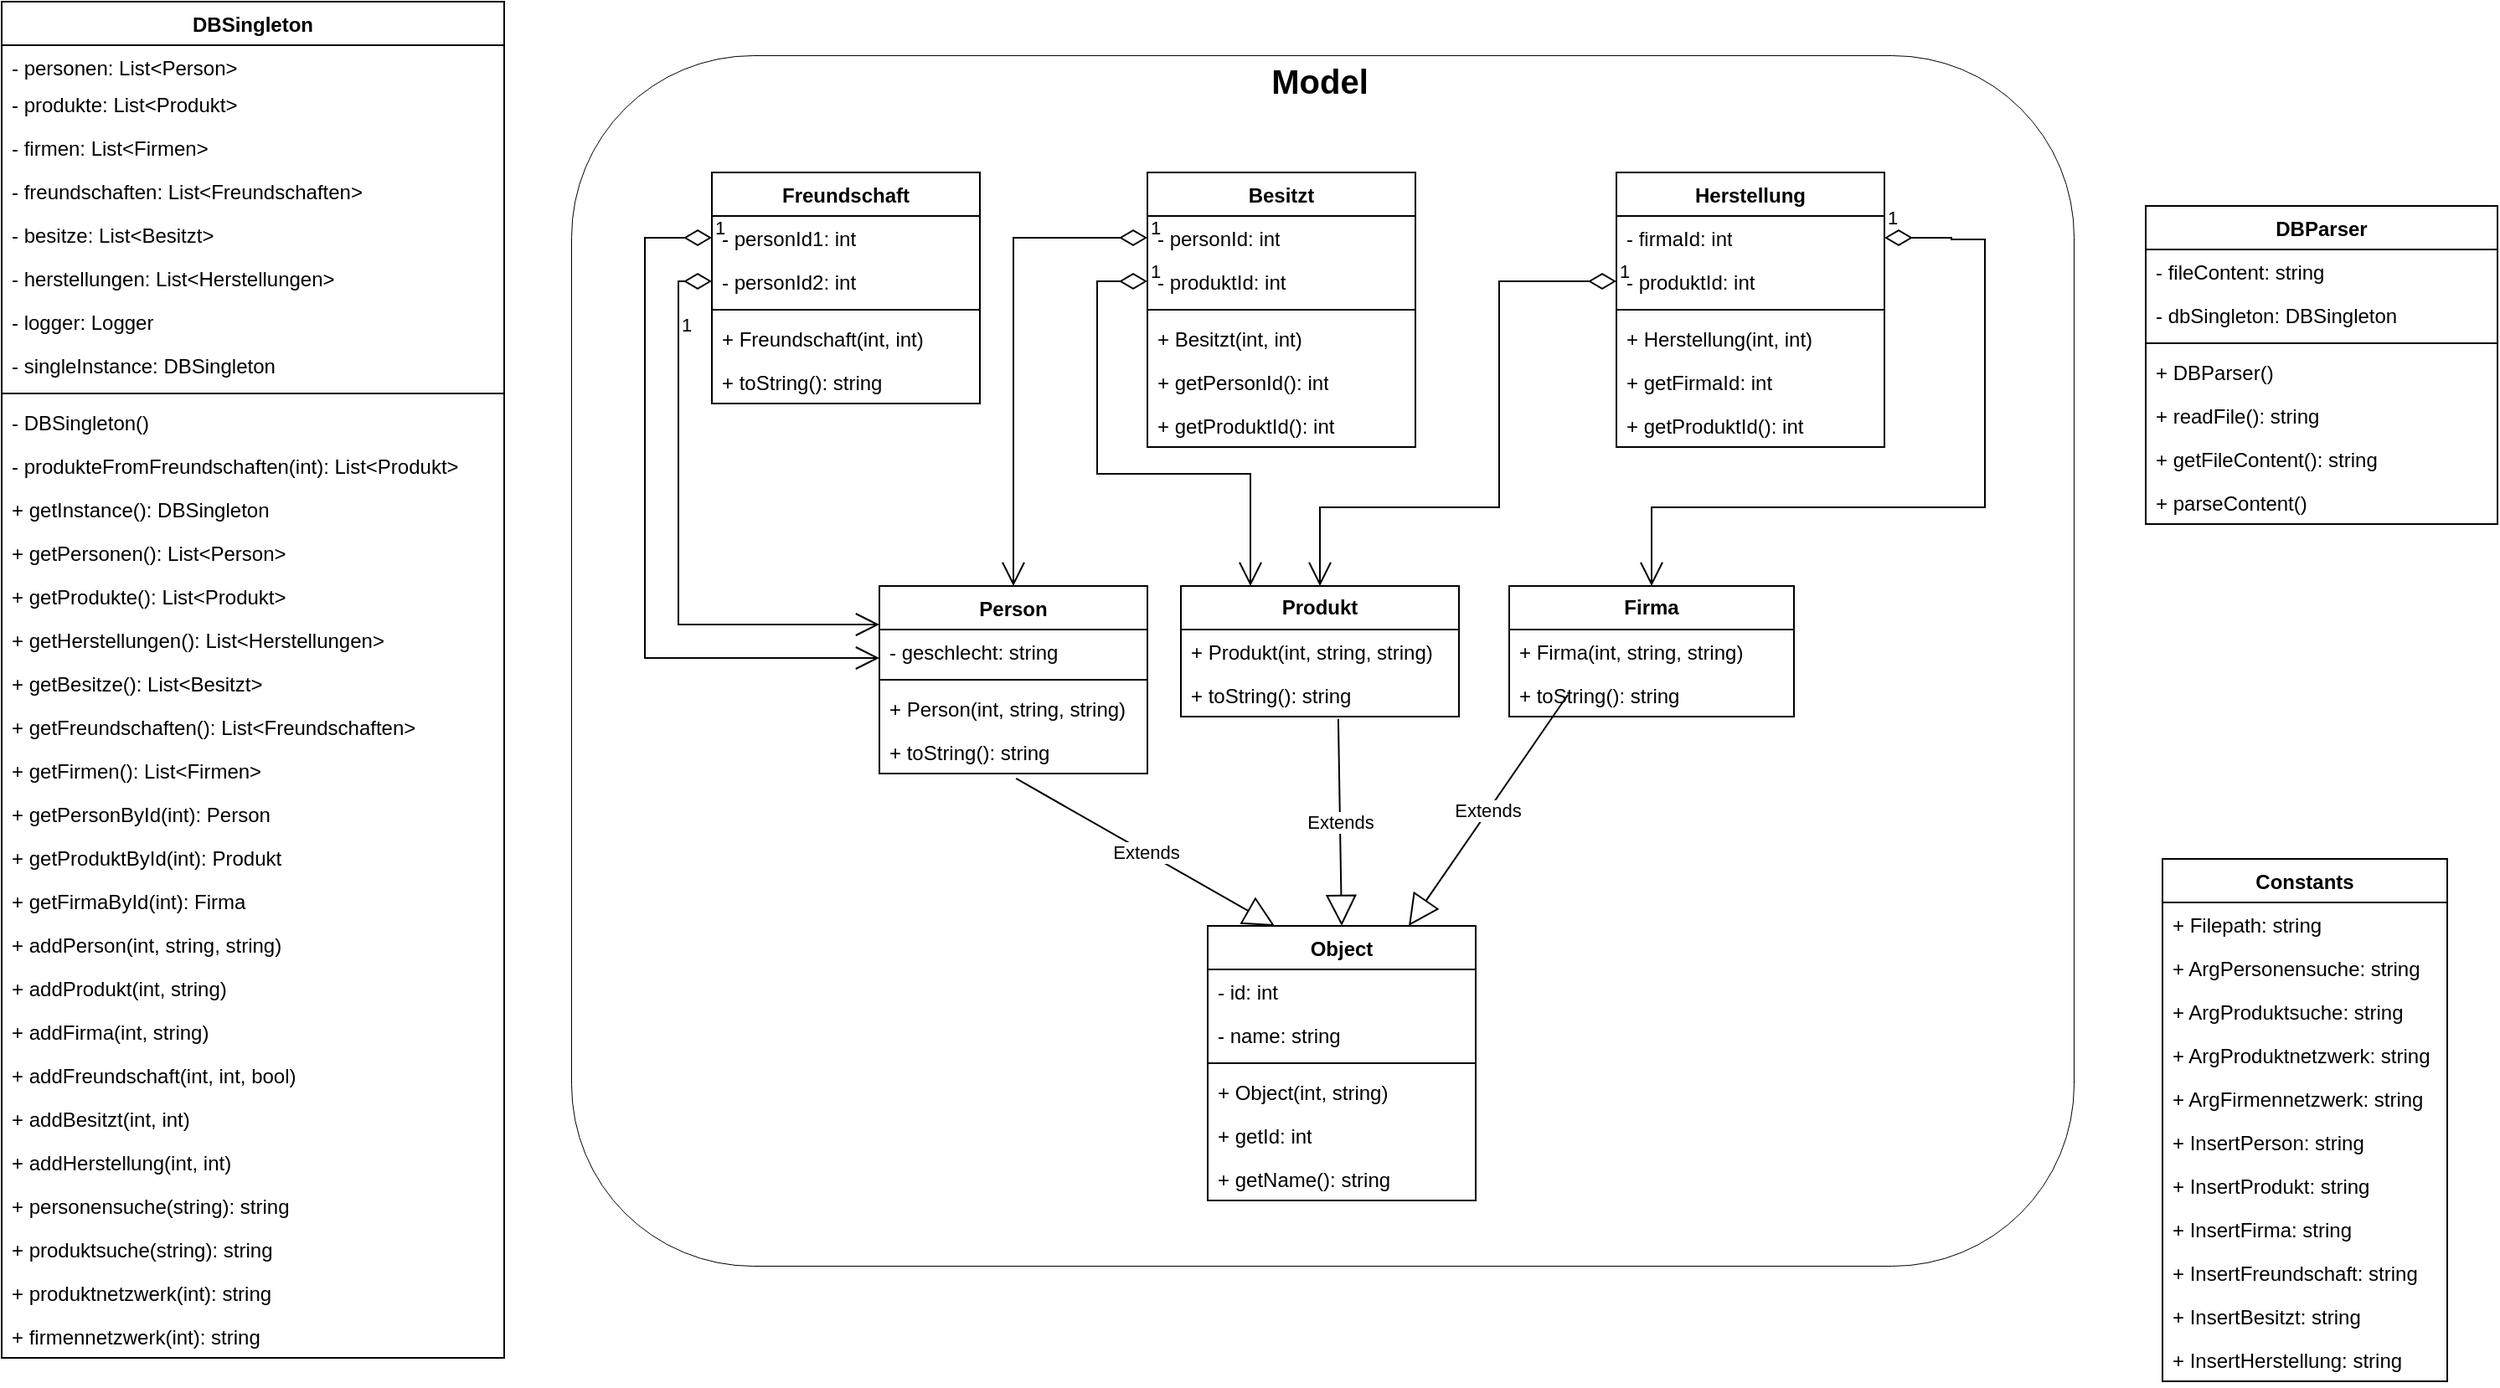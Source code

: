 <mxfile>
    <diagram name="UML" id="wL7OUZz8tftUAgFT7AXb">
        <mxGraphModel dx="1085" dy="783" grid="1" gridSize="10" guides="1" tooltips="1" connect="1" arrows="1" fold="1" page="1" pageScale="1" pageWidth="827" pageHeight="1169" math="0" shadow="0">
            <root>
                <mxCell id="0"/>
                <mxCell id="1" parent="0"/>
                <mxCell id="10" value="" style="rounded=1;whiteSpace=wrap;html=1;strokeWidth=0.5;" vertex="1" parent="1">
                    <mxGeometry x="370" y="170" width="897" height="723" as="geometry"/>
                </mxCell>
                <mxCell id="jcGyLuzeQQsFnMOwzXnM-38" value="Object" style="swimlane;fontStyle=1;align=center;verticalAlign=top;childLayout=stackLayout;horizontal=1;startSize=26;horizontalStack=0;resizeParent=1;resizeParentMax=0;resizeLast=0;collapsible=1;marginBottom=0;whiteSpace=wrap;html=1;" parent="1" vertex="1">
                    <mxGeometry x="750" y="690" width="160" height="164" as="geometry"/>
                </mxCell>
                <mxCell id="jcGyLuzeQQsFnMOwzXnM-39" value="- id: int" style="text;strokeColor=none;fillColor=none;align=left;verticalAlign=top;spacingLeft=4;spacingRight=4;overflow=hidden;rotatable=0;points=[[0,0.5],[1,0.5]];portConstraint=eastwest;whiteSpace=wrap;html=1;" parent="jcGyLuzeQQsFnMOwzXnM-38" vertex="1">
                    <mxGeometry y="26" width="160" height="26" as="geometry"/>
                </mxCell>
                <mxCell id="jcGyLuzeQQsFnMOwzXnM-58" value="- name: string" style="text;strokeColor=none;fillColor=none;align=left;verticalAlign=top;spacingLeft=4;spacingRight=4;overflow=hidden;rotatable=0;points=[[0,0.5],[1,0.5]];portConstraint=eastwest;whiteSpace=wrap;html=1;" parent="jcGyLuzeQQsFnMOwzXnM-38" vertex="1">
                    <mxGeometry y="52" width="160" height="26" as="geometry"/>
                </mxCell>
                <mxCell id="jcGyLuzeQQsFnMOwzXnM-40" value="" style="line;strokeWidth=1;fillColor=none;align=left;verticalAlign=middle;spacingTop=-1;spacingLeft=3;spacingRight=3;rotatable=0;labelPosition=right;points=[];portConstraint=eastwest;strokeColor=inherit;" parent="jcGyLuzeQQsFnMOwzXnM-38" vertex="1">
                    <mxGeometry y="78" width="160" height="8" as="geometry"/>
                </mxCell>
                <mxCell id="7" value="+ Object(int, string)" style="text;strokeColor=none;fillColor=none;align=left;verticalAlign=top;spacingLeft=4;spacingRight=4;overflow=hidden;rotatable=0;points=[[0,0.5],[1,0.5]];portConstraint=eastwest;whiteSpace=wrap;html=1;" vertex="1" parent="jcGyLuzeQQsFnMOwzXnM-38">
                    <mxGeometry y="86" width="160" height="26" as="geometry"/>
                </mxCell>
                <mxCell id="jcGyLuzeQQsFnMOwzXnM-41" value="+ getId: int" style="text;strokeColor=none;fillColor=none;align=left;verticalAlign=top;spacingLeft=4;spacingRight=4;overflow=hidden;rotatable=0;points=[[0,0.5],[1,0.5]];portConstraint=eastwest;whiteSpace=wrap;html=1;" parent="jcGyLuzeQQsFnMOwzXnM-38" vertex="1">
                    <mxGeometry y="112" width="160" height="26" as="geometry"/>
                </mxCell>
                <mxCell id="jcGyLuzeQQsFnMOwzXnM-59" value="+ getName(): string" style="text;strokeColor=none;fillColor=none;align=left;verticalAlign=top;spacingLeft=4;spacingRight=4;overflow=hidden;rotatable=0;points=[[0,0.5],[1,0.5]];portConstraint=eastwest;whiteSpace=wrap;html=1;" parent="jcGyLuzeQQsFnMOwzXnM-38" vertex="1">
                    <mxGeometry y="138" width="160" height="26" as="geometry"/>
                </mxCell>
                <mxCell id="jcGyLuzeQQsFnMOwzXnM-46" value="&lt;b&gt;Produkt&lt;/b&gt;" style="swimlane;fontStyle=0;childLayout=stackLayout;horizontal=1;startSize=26;fillColor=none;horizontalStack=0;resizeParent=1;resizeParentMax=0;resizeLast=0;collapsible=1;marginBottom=0;whiteSpace=wrap;html=1;" parent="1" vertex="1">
                    <mxGeometry x="734" y="487" width="166" height="78" as="geometry"/>
                </mxCell>
                <mxCell id="8" value="+ Produkt(int, string, string)" style="text;strokeColor=none;fillColor=none;align=left;verticalAlign=top;spacingLeft=4;spacingRight=4;overflow=hidden;rotatable=0;points=[[0,0.5],[1,0.5]];portConstraint=eastwest;whiteSpace=wrap;html=1;" vertex="1" parent="jcGyLuzeQQsFnMOwzXnM-46">
                    <mxGeometry y="26" width="166" height="26" as="geometry"/>
                </mxCell>
                <mxCell id="jcGyLuzeQQsFnMOwzXnM-47" value="+ toString(): string" style="text;strokeColor=none;fillColor=none;align=left;verticalAlign=top;spacingLeft=4;spacingRight=4;overflow=hidden;rotatable=0;points=[[0,0.5],[1,0.5]];portConstraint=eastwest;whiteSpace=wrap;html=1;" parent="jcGyLuzeQQsFnMOwzXnM-46" vertex="1">
                    <mxGeometry y="52" width="166" height="26" as="geometry"/>
                </mxCell>
                <mxCell id="jcGyLuzeQQsFnMOwzXnM-50" value="Extends" style="endArrow=block;endSize=16;endFill=0;html=1;rounded=0;exitX=0.51;exitY=1.115;exitDx=0;exitDy=0;exitPerimeter=0;entryX=0.25;entryY=0;entryDx=0;entryDy=0;" parent="1" source="jcGyLuzeQQsFnMOwzXnM-56" target="jcGyLuzeQQsFnMOwzXnM-38" edge="1">
                    <mxGeometry width="160" relative="1" as="geometry">
                        <mxPoint x="888" y="720" as="sourcePoint"/>
                        <mxPoint x="1048" y="720" as="targetPoint"/>
                    </mxGeometry>
                </mxCell>
                <mxCell id="jcGyLuzeQQsFnMOwzXnM-51" value="&lt;b&gt;Firma&lt;/b&gt;" style="swimlane;fontStyle=0;childLayout=stackLayout;horizontal=1;startSize=26;fillColor=none;horizontalStack=0;resizeParent=1;resizeParentMax=0;resizeLast=0;collapsible=1;marginBottom=0;whiteSpace=wrap;html=1;" parent="1" vertex="1">
                    <mxGeometry x="930" y="487" width="170" height="78" as="geometry"/>
                </mxCell>
                <mxCell id="9" value="+ Firma(int, string, string)" style="text;strokeColor=none;fillColor=none;align=left;verticalAlign=top;spacingLeft=4;spacingRight=4;overflow=hidden;rotatable=0;points=[[0,0.5],[1,0.5]];portConstraint=eastwest;whiteSpace=wrap;html=1;" vertex="1" parent="jcGyLuzeQQsFnMOwzXnM-51">
                    <mxGeometry y="26" width="170" height="26" as="geometry"/>
                </mxCell>
                <mxCell id="jcGyLuzeQQsFnMOwzXnM-52" value="+ toString(): string" style="text;strokeColor=none;fillColor=none;align=left;verticalAlign=top;spacingLeft=4;spacingRight=4;overflow=hidden;rotatable=0;points=[[0,0.5],[1,0.5]];portConstraint=eastwest;whiteSpace=wrap;html=1;" parent="jcGyLuzeQQsFnMOwzXnM-51" vertex="1">
                    <mxGeometry y="52" width="170" height="26" as="geometry"/>
                </mxCell>
                <mxCell id="jcGyLuzeQQsFnMOwzXnM-53" value="Person" style="swimlane;fontStyle=1;align=center;verticalAlign=top;childLayout=stackLayout;horizontal=1;startSize=26;horizontalStack=0;resizeParent=1;resizeParentMax=0;resizeLast=0;collapsible=1;marginBottom=0;whiteSpace=wrap;html=1;" parent="1" vertex="1">
                    <mxGeometry x="554" y="487" width="160" height="112" as="geometry"/>
                </mxCell>
                <mxCell id="jcGyLuzeQQsFnMOwzXnM-54" value="- geschlecht: string" style="text;strokeColor=none;fillColor=none;align=left;verticalAlign=top;spacingLeft=4;spacingRight=4;overflow=hidden;rotatable=0;points=[[0,0.5],[1,0.5]];portConstraint=eastwest;whiteSpace=wrap;html=1;" parent="jcGyLuzeQQsFnMOwzXnM-53" vertex="1">
                    <mxGeometry y="26" width="160" height="26" as="geometry"/>
                </mxCell>
                <mxCell id="jcGyLuzeQQsFnMOwzXnM-55" value="" style="line;strokeWidth=1;fillColor=none;align=left;verticalAlign=middle;spacingTop=-1;spacingLeft=3;spacingRight=3;rotatable=0;labelPosition=right;points=[];portConstraint=eastwest;strokeColor=inherit;" parent="jcGyLuzeQQsFnMOwzXnM-53" vertex="1">
                    <mxGeometry y="52" width="160" height="8" as="geometry"/>
                </mxCell>
                <mxCell id="6" value="+ Person(int, string, string)" style="text;strokeColor=none;fillColor=none;align=left;verticalAlign=top;spacingLeft=4;spacingRight=4;overflow=hidden;rotatable=0;points=[[0,0.5],[1,0.5]];portConstraint=eastwest;whiteSpace=wrap;html=1;" vertex="1" parent="jcGyLuzeQQsFnMOwzXnM-53">
                    <mxGeometry y="60" width="160" height="26" as="geometry"/>
                </mxCell>
                <mxCell id="jcGyLuzeQQsFnMOwzXnM-56" value="+ toString(): string" style="text;strokeColor=none;fillColor=none;align=left;verticalAlign=top;spacingLeft=4;spacingRight=4;overflow=hidden;rotatable=0;points=[[0,0.5],[1,0.5]];portConstraint=eastwest;whiteSpace=wrap;html=1;" parent="jcGyLuzeQQsFnMOwzXnM-53" vertex="1">
                    <mxGeometry y="86" width="160" height="26" as="geometry"/>
                </mxCell>
                <mxCell id="jcGyLuzeQQsFnMOwzXnM-60" value="Extends" style="endArrow=block;endSize=16;endFill=0;html=1;rounded=0;exitX=0.48;exitY=1.123;exitDx=0;exitDy=0;exitPerimeter=0;entryX=0.75;entryY=0;entryDx=0;entryDy=0;" parent="1" target="jcGyLuzeQQsFnMOwzXnM-38" edge="1">
                    <mxGeometry width="160" relative="1" as="geometry">
                        <mxPoint x="965" y="552" as="sourcePoint"/>
                        <mxPoint x="824" y="650" as="targetPoint"/>
                    </mxGeometry>
                </mxCell>
                <mxCell id="jcGyLuzeQQsFnMOwzXnM-61" value="Extends" style="endArrow=block;endSize=16;endFill=0;html=1;rounded=0;exitX=0.566;exitY=1.054;exitDx=0;exitDy=0;exitPerimeter=0;entryX=0.5;entryY=0;entryDx=0;entryDy=0;" parent="1" source="jcGyLuzeQQsFnMOwzXnM-47" target="jcGyLuzeQQsFnMOwzXnM-38" edge="1">
                    <mxGeometry width="160" relative="1" as="geometry">
                        <mxPoint x="975" y="562" as="sourcePoint"/>
                        <mxPoint x="834" y="660" as="targetPoint"/>
                    </mxGeometry>
                </mxCell>
                <mxCell id="jcGyLuzeQQsFnMOwzXnM-62" value="Besitzt" style="swimlane;fontStyle=1;align=center;verticalAlign=top;childLayout=stackLayout;horizontal=1;startSize=26;horizontalStack=0;resizeParent=1;resizeParentMax=0;resizeLast=0;collapsible=1;marginBottom=0;whiteSpace=wrap;html=1;" parent="1" vertex="1">
                    <mxGeometry x="714" y="240" width="160" height="164" as="geometry"/>
                </mxCell>
                <mxCell id="jcGyLuzeQQsFnMOwzXnM-63" value="- personId: int" style="text;strokeColor=none;fillColor=none;align=left;verticalAlign=top;spacingLeft=4;spacingRight=4;overflow=hidden;rotatable=0;points=[[0,0.5],[1,0.5]];portConstraint=eastwest;whiteSpace=wrap;html=1;" parent="jcGyLuzeQQsFnMOwzXnM-62" vertex="1">
                    <mxGeometry y="26" width="160" height="26" as="geometry"/>
                </mxCell>
                <mxCell id="jcGyLuzeQQsFnMOwzXnM-75" value="- produktId: int" style="text;strokeColor=none;fillColor=none;align=left;verticalAlign=top;spacingLeft=4;spacingRight=4;overflow=hidden;rotatable=0;points=[[0,0.5],[1,0.5]];portConstraint=eastwest;whiteSpace=wrap;html=1;" parent="jcGyLuzeQQsFnMOwzXnM-62" vertex="1">
                    <mxGeometry y="52" width="160" height="26" as="geometry"/>
                </mxCell>
                <mxCell id="jcGyLuzeQQsFnMOwzXnM-64" value="" style="line;strokeWidth=1;fillColor=none;align=left;verticalAlign=middle;spacingTop=-1;spacingLeft=3;spacingRight=3;rotatable=0;labelPosition=right;points=[];portConstraint=eastwest;strokeColor=inherit;" parent="jcGyLuzeQQsFnMOwzXnM-62" vertex="1">
                    <mxGeometry y="78" width="160" height="8" as="geometry"/>
                </mxCell>
                <mxCell id="4" value="+ Besitzt(int, int)" style="text;strokeColor=none;fillColor=none;align=left;verticalAlign=top;spacingLeft=4;spacingRight=4;overflow=hidden;rotatable=0;points=[[0,0.5],[1,0.5]];portConstraint=eastwest;whiteSpace=wrap;html=1;" vertex="1" parent="jcGyLuzeQQsFnMOwzXnM-62">
                    <mxGeometry y="86" width="160" height="26" as="geometry"/>
                </mxCell>
                <mxCell id="jcGyLuzeQQsFnMOwzXnM-65" value="+&amp;nbsp;getPersonId&lt;span style=&quot;background-color: initial;&quot;&gt;(): int&lt;/span&gt;" style="text;strokeColor=none;fillColor=none;align=left;verticalAlign=top;spacingLeft=4;spacingRight=4;overflow=hidden;rotatable=0;points=[[0,0.5],[1,0.5]];portConstraint=eastwest;whiteSpace=wrap;html=1;" parent="jcGyLuzeQQsFnMOwzXnM-62" vertex="1">
                    <mxGeometry y="112" width="160" height="26" as="geometry"/>
                </mxCell>
                <mxCell id="jcGyLuzeQQsFnMOwzXnM-76" value="+&amp;nbsp;getProduktId(): int" style="text;strokeColor=none;fillColor=none;align=left;verticalAlign=top;spacingLeft=4;spacingRight=4;overflow=hidden;rotatable=0;points=[[0,0.5],[1,0.5]];portConstraint=eastwest;whiteSpace=wrap;html=1;" parent="jcGyLuzeQQsFnMOwzXnM-62" vertex="1">
                    <mxGeometry y="138" width="160" height="26" as="geometry"/>
                </mxCell>
                <mxCell id="jcGyLuzeQQsFnMOwzXnM-66" value="Freundschaft" style="swimlane;fontStyle=1;align=center;verticalAlign=top;childLayout=stackLayout;horizontal=1;startSize=26;horizontalStack=0;resizeParent=1;resizeParentMax=0;resizeLast=0;collapsible=1;marginBottom=0;whiteSpace=wrap;html=1;" parent="1" vertex="1">
                    <mxGeometry x="454" y="240" width="160" height="138" as="geometry"/>
                </mxCell>
                <mxCell id="jcGyLuzeQQsFnMOwzXnM-67" value="- personId1: int" style="text;strokeColor=none;fillColor=none;align=left;verticalAlign=top;spacingLeft=4;spacingRight=4;overflow=hidden;rotatable=0;points=[[0,0.5],[1,0.5]];portConstraint=eastwest;whiteSpace=wrap;html=1;" parent="jcGyLuzeQQsFnMOwzXnM-66" vertex="1">
                    <mxGeometry y="26" width="160" height="26" as="geometry"/>
                </mxCell>
                <mxCell id="jcGyLuzeQQsFnMOwzXnM-79" value="- personId2: int" style="text;strokeColor=none;fillColor=none;align=left;verticalAlign=top;spacingLeft=4;spacingRight=4;overflow=hidden;rotatable=0;points=[[0,0.5],[1,0.5]];portConstraint=eastwest;whiteSpace=wrap;html=1;" parent="jcGyLuzeQQsFnMOwzXnM-66" vertex="1">
                    <mxGeometry y="52" width="160" height="26" as="geometry"/>
                </mxCell>
                <mxCell id="jcGyLuzeQQsFnMOwzXnM-68" value="" style="line;strokeWidth=1;fillColor=none;align=left;verticalAlign=middle;spacingTop=-1;spacingLeft=3;spacingRight=3;rotatable=0;labelPosition=right;points=[];portConstraint=eastwest;strokeColor=inherit;" parent="jcGyLuzeQQsFnMOwzXnM-66" vertex="1">
                    <mxGeometry y="78" width="160" height="8" as="geometry"/>
                </mxCell>
                <mxCell id="3" value="+ Freundschaft(int, int)" style="text;strokeColor=none;fillColor=none;align=left;verticalAlign=top;spacingLeft=4;spacingRight=4;overflow=hidden;rotatable=0;points=[[0,0.5],[1,0.5]];portConstraint=eastwest;whiteSpace=wrap;html=1;" vertex="1" parent="jcGyLuzeQQsFnMOwzXnM-66">
                    <mxGeometry y="86" width="160" height="26" as="geometry"/>
                </mxCell>
                <mxCell id="jcGyLuzeQQsFnMOwzXnM-69" value="+ toString(): string" style="text;strokeColor=none;fillColor=none;align=left;verticalAlign=top;spacingLeft=4;spacingRight=4;overflow=hidden;rotatable=0;points=[[0,0.5],[1,0.5]];portConstraint=eastwest;whiteSpace=wrap;html=1;" parent="jcGyLuzeQQsFnMOwzXnM-66" vertex="1">
                    <mxGeometry y="112" width="160" height="26" as="geometry"/>
                </mxCell>
                <mxCell id="jcGyLuzeQQsFnMOwzXnM-70" value="Herstellung" style="swimlane;fontStyle=1;align=center;verticalAlign=top;childLayout=stackLayout;horizontal=1;startSize=26;horizontalStack=0;resizeParent=1;resizeParentMax=0;resizeLast=0;collapsible=1;marginBottom=0;whiteSpace=wrap;html=1;" parent="1" vertex="1">
                    <mxGeometry x="994" y="240" width="160" height="164" as="geometry"/>
                </mxCell>
                <mxCell id="jcGyLuzeQQsFnMOwzXnM-71" value="- firmaId: int" style="text;strokeColor=none;fillColor=none;align=left;verticalAlign=top;spacingLeft=4;spacingRight=4;overflow=hidden;rotatable=0;points=[[0,0.5],[1,0.5]];portConstraint=eastwest;whiteSpace=wrap;html=1;" parent="jcGyLuzeQQsFnMOwzXnM-70" vertex="1">
                    <mxGeometry y="26" width="160" height="26" as="geometry"/>
                </mxCell>
                <mxCell id="jcGyLuzeQQsFnMOwzXnM-77" value="- produktId: int" style="text;strokeColor=none;fillColor=none;align=left;verticalAlign=top;spacingLeft=4;spacingRight=4;overflow=hidden;rotatable=0;points=[[0,0.5],[1,0.5]];portConstraint=eastwest;whiteSpace=wrap;html=1;" parent="jcGyLuzeQQsFnMOwzXnM-70" vertex="1">
                    <mxGeometry y="52" width="160" height="26" as="geometry"/>
                </mxCell>
                <mxCell id="jcGyLuzeQQsFnMOwzXnM-72" value="" style="line;strokeWidth=1;fillColor=none;align=left;verticalAlign=middle;spacingTop=-1;spacingLeft=3;spacingRight=3;rotatable=0;labelPosition=right;points=[];portConstraint=eastwest;strokeColor=inherit;" parent="jcGyLuzeQQsFnMOwzXnM-70" vertex="1">
                    <mxGeometry y="78" width="160" height="8" as="geometry"/>
                </mxCell>
                <mxCell id="5" value="+ Herstellung(int, int)" style="text;strokeColor=none;fillColor=none;align=left;verticalAlign=top;spacingLeft=4;spacingRight=4;overflow=hidden;rotatable=0;points=[[0,0.5],[1,0.5]];portConstraint=eastwest;whiteSpace=wrap;html=1;" vertex="1" parent="jcGyLuzeQQsFnMOwzXnM-70">
                    <mxGeometry y="86" width="160" height="26" as="geometry"/>
                </mxCell>
                <mxCell id="jcGyLuzeQQsFnMOwzXnM-78" value="+ getFirmaId: int" style="text;strokeColor=none;fillColor=none;align=left;verticalAlign=top;spacingLeft=4;spacingRight=4;overflow=hidden;rotatable=0;points=[[0,0.5],[1,0.5]];portConstraint=eastwest;whiteSpace=wrap;html=1;" parent="jcGyLuzeQQsFnMOwzXnM-70" vertex="1">
                    <mxGeometry y="112" width="160" height="26" as="geometry"/>
                </mxCell>
                <mxCell id="jcGyLuzeQQsFnMOwzXnM-73" value="+ getProduktId(): int" style="text;strokeColor=none;fillColor=none;align=left;verticalAlign=top;spacingLeft=4;spacingRight=4;overflow=hidden;rotatable=0;points=[[0,0.5],[1,0.5]];portConstraint=eastwest;whiteSpace=wrap;html=1;" parent="jcGyLuzeQQsFnMOwzXnM-70" vertex="1">
                    <mxGeometry y="138" width="160" height="26" as="geometry"/>
                </mxCell>
                <mxCell id="jcGyLuzeQQsFnMOwzXnM-80" value="1" style="endArrow=open;html=1;endSize=12;startArrow=diamondThin;startSize=14;startFill=0;edgeStyle=orthogonalEdgeStyle;align=left;verticalAlign=bottom;rounded=0;entryX=0.5;entryY=0;entryDx=0;entryDy=0;exitX=0;exitY=0.5;exitDx=0;exitDy=0;" parent="1" source="jcGyLuzeQQsFnMOwzXnM-77" target="jcGyLuzeQQsFnMOwzXnM-46" edge="1">
                    <mxGeometry x="-1" y="3" relative="1" as="geometry">
                        <mxPoint x="794" y="380" as="sourcePoint"/>
                        <mxPoint x="944" y="420" as="targetPoint"/>
                        <Array as="points">
                            <mxPoint x="924" y="305"/>
                            <mxPoint x="924" y="440"/>
                            <mxPoint x="817" y="440"/>
                        </Array>
                    </mxGeometry>
                </mxCell>
                <mxCell id="jcGyLuzeQQsFnMOwzXnM-81" value="1" style="endArrow=open;html=1;endSize=12;startArrow=diamondThin;startSize=14;startFill=0;edgeStyle=orthogonalEdgeStyle;align=left;verticalAlign=bottom;rounded=0;entryX=0.5;entryY=0;entryDx=0;entryDy=0;exitX=1;exitY=0.5;exitDx=0;exitDy=0;" parent="1" source="jcGyLuzeQQsFnMOwzXnM-71" target="jcGyLuzeQQsFnMOwzXnM-51" edge="1">
                    <mxGeometry x="-1" y="3" relative="1" as="geometry">
                        <mxPoint x="959" y="400" as="sourcePoint"/>
                        <mxPoint x="969" y="509" as="targetPoint"/>
                        <Array as="points">
                            <mxPoint x="1194" y="279"/>
                            <mxPoint x="1214" y="280"/>
                            <mxPoint x="1214" y="440"/>
                            <mxPoint x="1000" y="440"/>
                        </Array>
                    </mxGeometry>
                </mxCell>
                <mxCell id="jcGyLuzeQQsFnMOwzXnM-82" value="1" style="endArrow=open;html=1;endSize=12;startArrow=diamondThin;startSize=14;startFill=0;edgeStyle=orthogonalEdgeStyle;align=left;verticalAlign=bottom;rounded=0;entryX=0.5;entryY=0;entryDx=0;entryDy=0;exitX=0;exitY=0.5;exitDx=0;exitDy=0;" parent="1" source="jcGyLuzeQQsFnMOwzXnM-63" target="jcGyLuzeQQsFnMOwzXnM-53" edge="1">
                    <mxGeometry x="-1" y="3" relative="1" as="geometry">
                        <mxPoint x="444" y="420" as="sourcePoint"/>
                        <mxPoint x="454" y="529" as="targetPoint"/>
                    </mxGeometry>
                </mxCell>
                <mxCell id="jcGyLuzeQQsFnMOwzXnM-83" value="1" style="endArrow=open;html=1;endSize=12;startArrow=diamondThin;startSize=14;startFill=0;edgeStyle=orthogonalEdgeStyle;align=left;verticalAlign=bottom;rounded=0;entryX=0.25;entryY=0;entryDx=0;entryDy=0;exitX=0;exitY=0.5;exitDx=0;exitDy=0;" parent="1" source="jcGyLuzeQQsFnMOwzXnM-75" target="jcGyLuzeQQsFnMOwzXnM-46" edge="1">
                    <mxGeometry x="-1" y="3" relative="1" as="geometry">
                        <mxPoint x="694" y="400" as="sourcePoint"/>
                        <mxPoint x="704" y="509" as="targetPoint"/>
                        <Array as="points">
                            <mxPoint x="684" y="305"/>
                            <mxPoint x="684" y="420"/>
                            <mxPoint x="776" y="420"/>
                        </Array>
                    </mxGeometry>
                </mxCell>
                <mxCell id="jcGyLuzeQQsFnMOwzXnM-84" value="1" style="endArrow=open;html=1;endSize=12;startArrow=diamondThin;startSize=14;startFill=0;edgeStyle=orthogonalEdgeStyle;align=left;verticalAlign=bottom;rounded=0;" parent="1" source="jcGyLuzeQQsFnMOwzXnM-67" target="jcGyLuzeQQsFnMOwzXnM-53" edge="1">
                    <mxGeometry x="-1" y="3" relative="1" as="geometry">
                        <mxPoint x="514" y="400" as="sourcePoint"/>
                        <mxPoint x="434" y="608" as="targetPoint"/>
                        <Array as="points">
                            <mxPoint x="414" y="279"/>
                            <mxPoint x="414" y="530"/>
                        </Array>
                    </mxGeometry>
                </mxCell>
                <mxCell id="jcGyLuzeQQsFnMOwzXnM-85" value="1" style="endArrow=open;html=1;endSize=12;startArrow=diamondThin;startSize=14;startFill=0;edgeStyle=orthogonalEdgeStyle;align=left;verticalAlign=bottom;rounded=0;" parent="1" source="jcGyLuzeQQsFnMOwzXnM-79" target="jcGyLuzeQQsFnMOwzXnM-53" edge="1">
                    <mxGeometry x="-0.681" relative="1" as="geometry">
                        <mxPoint x="554" y="610" as="sourcePoint"/>
                        <mxPoint x="474" y="818" as="targetPoint"/>
                        <Array as="points">
                            <mxPoint x="434" y="305"/>
                            <mxPoint x="434" y="510"/>
                        </Array>
                        <mxPoint as="offset"/>
                    </mxGeometry>
                </mxCell>
                <mxCell id="11" value="&lt;font style=&quot;font-size: 20px;&quot;&gt;&lt;b&gt;Model&lt;/b&gt;&lt;/font&gt;" style="text;html=1;strokeColor=none;fillColor=none;align=center;verticalAlign=middle;whiteSpace=wrap;rounded=0;" vertex="1" parent="1">
                    <mxGeometry x="787" y="170" width="60" height="30" as="geometry"/>
                </mxCell>
                <mxCell id="12" value="DBSingleton" style="swimlane;fontStyle=1;align=center;verticalAlign=top;childLayout=stackLayout;horizontal=1;startSize=26;horizontalStack=0;resizeParent=1;resizeParentMax=0;resizeLast=0;collapsible=1;marginBottom=0;whiteSpace=wrap;html=1;" vertex="1" parent="1">
                    <mxGeometry x="30" y="138" width="300" height="810" as="geometry"/>
                </mxCell>
                <mxCell id="13" value="- personen: List&amp;lt;Person&amp;gt;" style="text;strokeColor=none;fillColor=none;align=left;verticalAlign=top;spacingLeft=4;spacingRight=4;overflow=hidden;rotatable=0;points=[[0,0.5],[1,0.5]];portConstraint=eastwest;whiteSpace=wrap;html=1;" vertex="1" parent="12">
                    <mxGeometry y="26" width="300" height="22" as="geometry"/>
                </mxCell>
                <mxCell id="14" value="- produkte: List&amp;lt;Produkt&amp;gt;" style="text;strokeColor=none;fillColor=none;align=left;verticalAlign=top;spacingLeft=4;spacingRight=4;overflow=hidden;rotatable=0;points=[[0,0.5],[1,0.5]];portConstraint=eastwest;whiteSpace=wrap;html=1;" vertex="1" parent="12">
                    <mxGeometry y="48" width="300" height="26" as="geometry"/>
                </mxCell>
                <mxCell id="19" value="- firmen: List&amp;lt;Firmen&amp;gt;" style="text;strokeColor=none;fillColor=none;align=left;verticalAlign=top;spacingLeft=4;spacingRight=4;overflow=hidden;rotatable=0;points=[[0,0.5],[1,0.5]];portConstraint=eastwest;whiteSpace=wrap;html=1;" vertex="1" parent="12">
                    <mxGeometry y="74" width="300" height="26" as="geometry"/>
                </mxCell>
                <mxCell id="21" value="- freundschaften: List&amp;lt;Freundschaften&amp;gt;" style="text;strokeColor=none;fillColor=none;align=left;verticalAlign=top;spacingLeft=4;spacingRight=4;overflow=hidden;rotatable=0;points=[[0,0.5],[1,0.5]];portConstraint=eastwest;whiteSpace=wrap;html=1;" vertex="1" parent="12">
                    <mxGeometry y="100" width="300" height="26" as="geometry"/>
                </mxCell>
                <mxCell id="20" value="- besitze: List&amp;lt;Besitzt&amp;gt;" style="text;strokeColor=none;fillColor=none;align=left;verticalAlign=top;spacingLeft=4;spacingRight=4;overflow=hidden;rotatable=0;points=[[0,0.5],[1,0.5]];portConstraint=eastwest;whiteSpace=wrap;html=1;" vertex="1" parent="12">
                    <mxGeometry y="126" width="300" height="26" as="geometry"/>
                </mxCell>
                <mxCell id="22" value="- herstellungen: List&amp;lt;Herstellungen&amp;gt;" style="text;strokeColor=none;fillColor=none;align=left;verticalAlign=top;spacingLeft=4;spacingRight=4;overflow=hidden;rotatable=0;points=[[0,0.5],[1,0.5]];portConstraint=eastwest;whiteSpace=wrap;html=1;" vertex="1" parent="12">
                    <mxGeometry y="152" width="300" height="26" as="geometry"/>
                </mxCell>
                <mxCell id="23" value="- logger: Logger" style="text;strokeColor=none;fillColor=none;align=left;verticalAlign=top;spacingLeft=4;spacingRight=4;overflow=hidden;rotatable=0;points=[[0,0.5],[1,0.5]];portConstraint=eastwest;whiteSpace=wrap;html=1;" vertex="1" parent="12">
                    <mxGeometry y="178" width="300" height="26" as="geometry"/>
                </mxCell>
                <mxCell id="24" value="- singleInstance: DBSingleton" style="text;strokeColor=none;fillColor=none;align=left;verticalAlign=top;spacingLeft=4;spacingRight=4;overflow=hidden;rotatable=0;points=[[0,0.5],[1,0.5]];portConstraint=eastwest;whiteSpace=wrap;html=1;" vertex="1" parent="12">
                    <mxGeometry y="204" width="300" height="26" as="geometry"/>
                </mxCell>
                <mxCell id="15" value="" style="line;strokeWidth=1;fillColor=none;align=left;verticalAlign=middle;spacingTop=-1;spacingLeft=3;spacingRight=3;rotatable=0;labelPosition=right;points=[];portConstraint=eastwest;strokeColor=inherit;" vertex="1" parent="12">
                    <mxGeometry y="230" width="300" height="8" as="geometry"/>
                </mxCell>
                <mxCell id="16" value="- DBSingleton()" style="text;strokeColor=none;fillColor=none;align=left;verticalAlign=top;spacingLeft=4;spacingRight=4;overflow=hidden;rotatable=0;points=[[0,0.5],[1,0.5]];portConstraint=eastwest;whiteSpace=wrap;html=1;" vertex="1" parent="12">
                    <mxGeometry y="238" width="300" height="26" as="geometry"/>
                </mxCell>
                <mxCell id="44" value="- produkteFromFreundschaften(int): List&amp;lt;Produkt&amp;gt;" style="text;strokeColor=none;fillColor=none;align=left;verticalAlign=top;spacingLeft=4;spacingRight=4;overflow=hidden;rotatable=0;points=[[0,0.5],[1,0.5]];portConstraint=eastwest;whiteSpace=wrap;html=1;" vertex="1" parent="12">
                    <mxGeometry y="264" width="300" height="26" as="geometry"/>
                </mxCell>
                <mxCell id="17" value="+ getInstance(): DBSingleton" style="text;strokeColor=none;fillColor=none;align=left;verticalAlign=top;spacingLeft=4;spacingRight=4;overflow=hidden;rotatable=0;points=[[0,0.5],[1,0.5]];portConstraint=eastwest;whiteSpace=wrap;html=1;" vertex="1" parent="12">
                    <mxGeometry y="290" width="300" height="26" as="geometry"/>
                </mxCell>
                <mxCell id="18" value="+ getPersonen(): List&amp;lt;Person&amp;gt;" style="text;strokeColor=none;fillColor=none;align=left;verticalAlign=top;spacingLeft=4;spacingRight=4;overflow=hidden;rotatable=0;points=[[0,0.5],[1,0.5]];portConstraint=eastwest;whiteSpace=wrap;html=1;" vertex="1" parent="12">
                    <mxGeometry y="316" width="300" height="26" as="geometry"/>
                </mxCell>
                <mxCell id="30" value="+ getProdukte(): List&amp;lt;Produkt&amp;gt;" style="text;strokeColor=none;fillColor=none;align=left;verticalAlign=top;spacingLeft=4;spacingRight=4;overflow=hidden;rotatable=0;points=[[0,0.5],[1,0.5]];portConstraint=eastwest;whiteSpace=wrap;html=1;" vertex="1" parent="12">
                    <mxGeometry y="342" width="300" height="26" as="geometry"/>
                </mxCell>
                <mxCell id="34" value="+ getHerstellungen(): List&amp;lt;Herstellungen&amp;gt;" style="text;strokeColor=none;fillColor=none;align=left;verticalAlign=top;spacingLeft=4;spacingRight=4;overflow=hidden;rotatable=0;points=[[0,0.5],[1,0.5]];portConstraint=eastwest;whiteSpace=wrap;html=1;" vertex="1" parent="12">
                    <mxGeometry y="368" width="300" height="26" as="geometry"/>
                </mxCell>
                <mxCell id="33" value="+ getBesitze(): List&amp;lt;Besitzt&amp;gt;" style="text;strokeColor=none;fillColor=none;align=left;verticalAlign=top;spacingLeft=4;spacingRight=4;overflow=hidden;rotatable=0;points=[[0,0.5],[1,0.5]];portConstraint=eastwest;whiteSpace=wrap;html=1;" vertex="1" parent="12">
                    <mxGeometry y="394" width="300" height="26" as="geometry"/>
                </mxCell>
                <mxCell id="32" value="+ getFreundschaften(): List&amp;lt;Freundschaften&amp;gt;" style="text;strokeColor=none;fillColor=none;align=left;verticalAlign=top;spacingLeft=4;spacingRight=4;overflow=hidden;rotatable=0;points=[[0,0.5],[1,0.5]];portConstraint=eastwest;whiteSpace=wrap;html=1;" vertex="1" parent="12">
                    <mxGeometry y="420" width="300" height="26" as="geometry"/>
                </mxCell>
                <mxCell id="31" value="+ getFirmen(): List&amp;lt;Firmen&amp;gt;" style="text;strokeColor=none;fillColor=none;align=left;verticalAlign=top;spacingLeft=4;spacingRight=4;overflow=hidden;rotatable=0;points=[[0,0.5],[1,0.5]];portConstraint=eastwest;whiteSpace=wrap;html=1;" vertex="1" parent="12">
                    <mxGeometry y="446" width="300" height="26" as="geometry"/>
                </mxCell>
                <mxCell id="28" value="+ getPersonById(int): Person" style="text;strokeColor=none;fillColor=none;align=left;verticalAlign=top;spacingLeft=4;spacingRight=4;overflow=hidden;rotatable=0;points=[[0,0.5],[1,0.5]];portConstraint=eastwest;whiteSpace=wrap;html=1;" vertex="1" parent="12">
                    <mxGeometry y="472" width="300" height="26" as="geometry"/>
                </mxCell>
                <mxCell id="27" value="+ getProduktById(int): Produkt" style="text;strokeColor=none;fillColor=none;align=left;verticalAlign=top;spacingLeft=4;spacingRight=4;overflow=hidden;rotatable=0;points=[[0,0.5],[1,0.5]];portConstraint=eastwest;whiteSpace=wrap;html=1;" vertex="1" parent="12">
                    <mxGeometry y="498" width="300" height="26" as="geometry"/>
                </mxCell>
                <mxCell id="26" value="+ getFirmaById(int): Firma" style="text;strokeColor=none;fillColor=none;align=left;verticalAlign=top;spacingLeft=4;spacingRight=4;overflow=hidden;rotatable=0;points=[[0,0.5],[1,0.5]];portConstraint=eastwest;whiteSpace=wrap;html=1;" vertex="1" parent="12">
                    <mxGeometry y="524" width="300" height="26" as="geometry"/>
                </mxCell>
                <mxCell id="25" value="+ addPerson(int, string, string)" style="text;strokeColor=none;fillColor=none;align=left;verticalAlign=top;spacingLeft=4;spacingRight=4;overflow=hidden;rotatable=0;points=[[0,0.5],[1,0.5]];portConstraint=eastwest;whiteSpace=wrap;html=1;" vertex="1" parent="12">
                    <mxGeometry y="550" width="300" height="26" as="geometry"/>
                </mxCell>
                <mxCell id="39" value="+ addProdukt(int, string)" style="text;strokeColor=none;fillColor=none;align=left;verticalAlign=top;spacingLeft=4;spacingRight=4;overflow=hidden;rotatable=0;points=[[0,0.5],[1,0.5]];portConstraint=eastwest;whiteSpace=wrap;html=1;" vertex="1" parent="12">
                    <mxGeometry y="576" width="300" height="26" as="geometry"/>
                </mxCell>
                <mxCell id="38" value="+ addFirma(int, string)" style="text;strokeColor=none;fillColor=none;align=left;verticalAlign=top;spacingLeft=4;spacingRight=4;overflow=hidden;rotatable=0;points=[[0,0.5],[1,0.5]];portConstraint=eastwest;whiteSpace=wrap;html=1;" vertex="1" parent="12">
                    <mxGeometry y="602" width="300" height="26" as="geometry"/>
                </mxCell>
                <mxCell id="37" value="+ addFreundschaft(int, int, bool)" style="text;strokeColor=none;fillColor=none;align=left;verticalAlign=top;spacingLeft=4;spacingRight=4;overflow=hidden;rotatable=0;points=[[0,0.5],[1,0.5]];portConstraint=eastwest;whiteSpace=wrap;html=1;" vertex="1" parent="12">
                    <mxGeometry y="628" width="300" height="26" as="geometry"/>
                </mxCell>
                <mxCell id="36" value="+ addBesitzt(int, int)" style="text;strokeColor=none;fillColor=none;align=left;verticalAlign=top;spacingLeft=4;spacingRight=4;overflow=hidden;rotatable=0;points=[[0,0.5],[1,0.5]];portConstraint=eastwest;whiteSpace=wrap;html=1;" vertex="1" parent="12">
                    <mxGeometry y="654" width="300" height="26" as="geometry"/>
                </mxCell>
                <mxCell id="35" value="+ addHerstellung(int, int)" style="text;strokeColor=none;fillColor=none;align=left;verticalAlign=top;spacingLeft=4;spacingRight=4;overflow=hidden;rotatable=0;points=[[0,0.5],[1,0.5]];portConstraint=eastwest;whiteSpace=wrap;html=1;" vertex="1" parent="12">
                    <mxGeometry y="680" width="300" height="26" as="geometry"/>
                </mxCell>
                <mxCell id="43" value="+ personensuche(string): string" style="text;strokeColor=none;fillColor=none;align=left;verticalAlign=top;spacingLeft=4;spacingRight=4;overflow=hidden;rotatable=0;points=[[0,0.5],[1,0.5]];portConstraint=eastwest;whiteSpace=wrap;html=1;" vertex="1" parent="12">
                    <mxGeometry y="706" width="300" height="26" as="geometry"/>
                </mxCell>
                <mxCell id="42" value="+ produktsuche(string): string" style="text;strokeColor=none;fillColor=none;align=left;verticalAlign=top;spacingLeft=4;spacingRight=4;overflow=hidden;rotatable=0;points=[[0,0.5],[1,0.5]];portConstraint=eastwest;whiteSpace=wrap;html=1;" vertex="1" parent="12">
                    <mxGeometry y="732" width="300" height="26" as="geometry"/>
                </mxCell>
                <mxCell id="41" value="+ produktnetzwerk(int): string" style="text;strokeColor=none;fillColor=none;align=left;verticalAlign=top;spacingLeft=4;spacingRight=4;overflow=hidden;rotatable=0;points=[[0,0.5],[1,0.5]];portConstraint=eastwest;whiteSpace=wrap;html=1;" vertex="1" parent="12">
                    <mxGeometry y="758" width="300" height="26" as="geometry"/>
                </mxCell>
                <mxCell id="40" value="+ firmennetzwerk(int): string" style="text;strokeColor=none;fillColor=none;align=left;verticalAlign=top;spacingLeft=4;spacingRight=4;overflow=hidden;rotatable=0;points=[[0,0.5],[1,0.5]];portConstraint=eastwest;whiteSpace=wrap;html=1;" vertex="1" parent="12">
                    <mxGeometry y="784" width="300" height="26" as="geometry"/>
                </mxCell>
                <mxCell id="45" value="Constants" style="swimlane;fontStyle=1;align=center;verticalAlign=top;childLayout=stackLayout;horizontal=1;startSize=26;horizontalStack=0;resizeParent=1;resizeParentMax=0;resizeLast=0;collapsible=1;marginBottom=0;whiteSpace=wrap;html=1;" vertex="1" parent="1">
                    <mxGeometry x="1320" y="650" width="170" height="312" as="geometry"/>
                </mxCell>
                <mxCell id="46" value="+ Filepath: string" style="text;strokeColor=none;fillColor=none;align=left;verticalAlign=top;spacingLeft=4;spacingRight=4;overflow=hidden;rotatable=0;points=[[0,0.5],[1,0.5]];portConstraint=eastwest;whiteSpace=wrap;html=1;" vertex="1" parent="45">
                    <mxGeometry y="26" width="170" height="26" as="geometry"/>
                </mxCell>
                <mxCell id="47" value="+ ArgPersonensuche: string" style="text;strokeColor=none;fillColor=none;align=left;verticalAlign=top;spacingLeft=4;spacingRight=4;overflow=hidden;rotatable=0;points=[[0,0.5],[1,0.5]];portConstraint=eastwest;whiteSpace=wrap;html=1;" vertex="1" parent="45">
                    <mxGeometry y="52" width="170" height="26" as="geometry"/>
                </mxCell>
                <mxCell id="58" value="+ ArgProduktsuche: string" style="text;strokeColor=none;fillColor=none;align=left;verticalAlign=top;spacingLeft=4;spacingRight=4;overflow=hidden;rotatable=0;points=[[0,0.5],[1,0.5]];portConstraint=eastwest;whiteSpace=wrap;html=1;" vertex="1" parent="45">
                    <mxGeometry y="78" width="170" height="26" as="geometry"/>
                </mxCell>
                <mxCell id="57" value="+ ArgProduktnetzwerk: string" style="text;strokeColor=none;fillColor=none;align=left;verticalAlign=top;spacingLeft=4;spacingRight=4;overflow=hidden;rotatable=0;points=[[0,0.5],[1,0.5]];portConstraint=eastwest;whiteSpace=wrap;html=1;" vertex="1" parent="45">
                    <mxGeometry y="104" width="170" height="26" as="geometry"/>
                </mxCell>
                <mxCell id="56" value="+ ArgFirmennetzwerk: string" style="text;strokeColor=none;fillColor=none;align=left;verticalAlign=top;spacingLeft=4;spacingRight=4;overflow=hidden;rotatable=0;points=[[0,0.5],[1,0.5]];portConstraint=eastwest;whiteSpace=wrap;html=1;" vertex="1" parent="45">
                    <mxGeometry y="130" width="170" height="26" as="geometry"/>
                </mxCell>
                <mxCell id="55" value="+ InsertPerson: string" style="text;strokeColor=none;fillColor=none;align=left;verticalAlign=top;spacingLeft=4;spacingRight=4;overflow=hidden;rotatable=0;points=[[0,0.5],[1,0.5]];portConstraint=eastwest;whiteSpace=wrap;html=1;" vertex="1" parent="45">
                    <mxGeometry y="156" width="170" height="26" as="geometry"/>
                </mxCell>
                <mxCell id="54" value="+ InsertProdukt: string" style="text;strokeColor=none;fillColor=none;align=left;verticalAlign=top;spacingLeft=4;spacingRight=4;overflow=hidden;rotatable=0;points=[[0,0.5],[1,0.5]];portConstraint=eastwest;whiteSpace=wrap;html=1;" vertex="1" parent="45">
                    <mxGeometry y="182" width="170" height="26" as="geometry"/>
                </mxCell>
                <mxCell id="53" value="+ InsertFirma: string" style="text;strokeColor=none;fillColor=none;align=left;verticalAlign=top;spacingLeft=4;spacingRight=4;overflow=hidden;rotatable=0;points=[[0,0.5],[1,0.5]];portConstraint=eastwest;whiteSpace=wrap;html=1;" vertex="1" parent="45">
                    <mxGeometry y="208" width="170" height="26" as="geometry"/>
                </mxCell>
                <mxCell id="52" value="+ InsertFreundschaft: string" style="text;strokeColor=none;fillColor=none;align=left;verticalAlign=top;spacingLeft=4;spacingRight=4;overflow=hidden;rotatable=0;points=[[0,0.5],[1,0.5]];portConstraint=eastwest;whiteSpace=wrap;html=1;" vertex="1" parent="45">
                    <mxGeometry y="234" width="170" height="26" as="geometry"/>
                </mxCell>
                <mxCell id="59" value="+ InsertBesitzt: string" style="text;strokeColor=none;fillColor=none;align=left;verticalAlign=top;spacingLeft=4;spacingRight=4;overflow=hidden;rotatable=0;points=[[0,0.5],[1,0.5]];portConstraint=eastwest;whiteSpace=wrap;html=1;" vertex="1" parent="45">
                    <mxGeometry y="260" width="170" height="26" as="geometry"/>
                </mxCell>
                <mxCell id="60" value="+ InsertHerstellung: string" style="text;strokeColor=none;fillColor=none;align=left;verticalAlign=top;spacingLeft=4;spacingRight=4;overflow=hidden;rotatable=0;points=[[0,0.5],[1,0.5]];portConstraint=eastwest;whiteSpace=wrap;html=1;" vertex="1" parent="45">
                    <mxGeometry y="286" width="170" height="26" as="geometry"/>
                </mxCell>
                <mxCell id="61" value="DBParser" style="swimlane;fontStyle=1;align=center;verticalAlign=top;childLayout=stackLayout;horizontal=1;startSize=26;horizontalStack=0;resizeParent=1;resizeParentMax=0;resizeLast=0;collapsible=1;marginBottom=0;whiteSpace=wrap;html=1;" vertex="1" parent="1">
                    <mxGeometry x="1310" y="260" width="210" height="190" as="geometry"/>
                </mxCell>
                <mxCell id="62" value="- fileContent: string" style="text;strokeColor=none;fillColor=none;align=left;verticalAlign=top;spacingLeft=4;spacingRight=4;overflow=hidden;rotatable=0;points=[[0,0.5],[1,0.5]];portConstraint=eastwest;whiteSpace=wrap;html=1;" vertex="1" parent="61">
                    <mxGeometry y="26" width="210" height="26" as="geometry"/>
                </mxCell>
                <mxCell id="63" value="- dbSingleton: DBSingleton" style="text;strokeColor=none;fillColor=none;align=left;verticalAlign=top;spacingLeft=4;spacingRight=4;overflow=hidden;rotatable=0;points=[[0,0.5],[1,0.5]];portConstraint=eastwest;whiteSpace=wrap;html=1;" vertex="1" parent="61">
                    <mxGeometry y="52" width="210" height="26" as="geometry"/>
                </mxCell>
                <mxCell id="64" value="" style="line;strokeWidth=1;fillColor=none;align=left;verticalAlign=middle;spacingTop=-1;spacingLeft=3;spacingRight=3;rotatable=0;labelPosition=right;points=[];portConstraint=eastwest;strokeColor=inherit;" vertex="1" parent="61">
                    <mxGeometry y="78" width="210" height="8" as="geometry"/>
                </mxCell>
                <mxCell id="65" value="+ DBParser()" style="text;strokeColor=none;fillColor=none;align=left;verticalAlign=top;spacingLeft=4;spacingRight=4;overflow=hidden;rotatable=0;points=[[0,0.5],[1,0.5]];portConstraint=eastwest;whiteSpace=wrap;html=1;" vertex="1" parent="61">
                    <mxGeometry y="86" width="210" height="26" as="geometry"/>
                </mxCell>
                <mxCell id="67" value="+ readFile(): string" style="text;strokeColor=none;fillColor=none;align=left;verticalAlign=top;spacingLeft=4;spacingRight=4;overflow=hidden;rotatable=0;points=[[0,0.5],[1,0.5]];portConstraint=eastwest;whiteSpace=wrap;html=1;" vertex="1" parent="61">
                    <mxGeometry y="112" width="210" height="26" as="geometry"/>
                </mxCell>
                <mxCell id="68" value="+ getFileContent(): string" style="text;strokeColor=none;fillColor=none;align=left;verticalAlign=top;spacingLeft=4;spacingRight=4;overflow=hidden;rotatable=0;points=[[0,0.5],[1,0.5]];portConstraint=eastwest;whiteSpace=wrap;html=1;" vertex="1" parent="61">
                    <mxGeometry y="138" width="210" height="26" as="geometry"/>
                </mxCell>
                <mxCell id="66" value="+ parseContent()" style="text;strokeColor=none;fillColor=none;align=left;verticalAlign=top;spacingLeft=4;spacingRight=4;overflow=hidden;rotatable=0;points=[[0,0.5],[1,0.5]];portConstraint=eastwest;whiteSpace=wrap;html=1;" vertex="1" parent="61">
                    <mxGeometry y="164" width="210" height="26" as="geometry"/>
                </mxCell>
            </root>
        </mxGraphModel>
    </diagram>
</mxfile>
